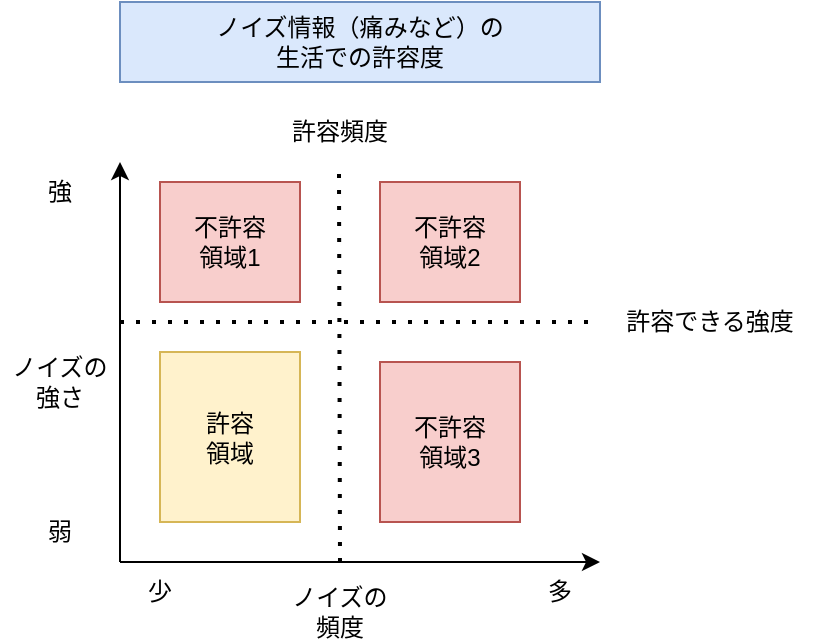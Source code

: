 <mxfile version="26.2.13">
  <diagram name="ページ1" id="RpITyPnH6v7Kwcnxc_Mu">
    <mxGraphModel dx="455" dy="483" grid="1" gridSize="10" guides="1" tooltips="1" connect="1" arrows="1" fold="1" page="1" pageScale="1" pageWidth="1169" pageHeight="827" math="0" shadow="0">
      <root>
        <mxCell id="0" />
        <mxCell id="1" parent="0" />
        <mxCell id="kWhxdKaCbdwxhYxyVpe_-1" value="" style="endArrow=classic;html=1;rounded=0;" edge="1" parent="1">
          <mxGeometry width="50" height="50" relative="1" as="geometry">
            <mxPoint x="160" y="360" as="sourcePoint" />
            <mxPoint x="160" y="160" as="targetPoint" />
          </mxGeometry>
        </mxCell>
        <mxCell id="kWhxdKaCbdwxhYxyVpe_-2" value="" style="endArrow=classic;html=1;rounded=0;" edge="1" parent="1">
          <mxGeometry width="50" height="50" relative="1" as="geometry">
            <mxPoint x="160" y="360" as="sourcePoint" />
            <mxPoint x="400" y="360" as="targetPoint" />
          </mxGeometry>
        </mxCell>
        <mxCell id="kWhxdKaCbdwxhYxyVpe_-3" value="ノイズ情報（痛みなど）の&lt;div&gt;生活での許容度&lt;/div&gt;" style="text;html=1;align=center;verticalAlign=middle;whiteSpace=wrap;rounded=0;fillColor=#dae8fc;strokeColor=#6c8ebf;" vertex="1" parent="1">
          <mxGeometry x="160" y="80" width="240" height="40" as="geometry" />
        </mxCell>
        <mxCell id="kWhxdKaCbdwxhYxyVpe_-4" value="強" style="text;html=1;align=center;verticalAlign=middle;whiteSpace=wrap;rounded=0;" vertex="1" parent="1">
          <mxGeometry x="110" y="160" width="40" height="30" as="geometry" />
        </mxCell>
        <mxCell id="kWhxdKaCbdwxhYxyVpe_-5" value="弱" style="text;html=1;align=center;verticalAlign=middle;whiteSpace=wrap;rounded=0;" vertex="1" parent="1">
          <mxGeometry x="110" y="330" width="40" height="30" as="geometry" />
        </mxCell>
        <mxCell id="kWhxdKaCbdwxhYxyVpe_-6" value="ノイズの強さ" style="text;html=1;align=center;verticalAlign=middle;whiteSpace=wrap;rounded=0;" vertex="1" parent="1">
          <mxGeometry x="100" y="255" width="60" height="30" as="geometry" />
        </mxCell>
        <mxCell id="kWhxdKaCbdwxhYxyVpe_-7" value="ノイズの頻度" style="text;html=1;align=center;verticalAlign=middle;whiteSpace=wrap;rounded=0;" vertex="1" parent="1">
          <mxGeometry x="240" y="370" width="60" height="30" as="geometry" />
        </mxCell>
        <mxCell id="kWhxdKaCbdwxhYxyVpe_-8" value="" style="endArrow=none;dashed=1;html=1;dashPattern=1 3;strokeWidth=2;rounded=0;" edge="1" parent="1" target="kWhxdKaCbdwxhYxyVpe_-9">
          <mxGeometry width="50" height="50" relative="1" as="geometry">
            <mxPoint x="160" y="240" as="sourcePoint" />
            <mxPoint x="400" y="240" as="targetPoint" />
          </mxGeometry>
        </mxCell>
        <mxCell id="kWhxdKaCbdwxhYxyVpe_-9" value="許容できる強度" style="text;html=1;align=center;verticalAlign=middle;whiteSpace=wrap;rounded=0;" vertex="1" parent="1">
          <mxGeometry x="400" y="225" width="110" height="30" as="geometry" />
        </mxCell>
        <mxCell id="kWhxdKaCbdwxhYxyVpe_-11" value="" style="endArrow=none;dashed=1;html=1;dashPattern=1 3;strokeWidth=2;rounded=0;" edge="1" parent="1">
          <mxGeometry width="50" height="50" relative="1" as="geometry">
            <mxPoint x="270" y="360" as="sourcePoint" />
            <mxPoint x="269.5" y="165" as="targetPoint" />
          </mxGeometry>
        </mxCell>
        <mxCell id="kWhxdKaCbdwxhYxyVpe_-12" value="多" style="text;html=1;align=center;verticalAlign=middle;whiteSpace=wrap;rounded=0;" vertex="1" parent="1">
          <mxGeometry x="360" y="360" width="40" height="30" as="geometry" />
        </mxCell>
        <mxCell id="kWhxdKaCbdwxhYxyVpe_-13" value="少" style="text;html=1;align=center;verticalAlign=middle;whiteSpace=wrap;rounded=0;" vertex="1" parent="1">
          <mxGeometry x="160" y="360" width="40" height="30" as="geometry" />
        </mxCell>
        <mxCell id="kWhxdKaCbdwxhYxyVpe_-14" value="許容頻度" style="text;html=1;align=center;verticalAlign=middle;whiteSpace=wrap;rounded=0;" vertex="1" parent="1">
          <mxGeometry x="240" y="130" width="60" height="30" as="geometry" />
        </mxCell>
        <mxCell id="kWhxdKaCbdwxhYxyVpe_-15" value="許容&lt;div&gt;領域&lt;/div&gt;" style="text;html=1;align=center;verticalAlign=middle;whiteSpace=wrap;rounded=0;fillColor=#fff2cc;strokeColor=#d6b656;" vertex="1" parent="1">
          <mxGeometry x="180" y="255" width="70" height="85" as="geometry" />
        </mxCell>
        <mxCell id="kWhxdKaCbdwxhYxyVpe_-17" value="不許容&lt;div&gt;領域1&lt;/div&gt;" style="text;html=1;align=center;verticalAlign=middle;whiteSpace=wrap;rounded=0;fillColor=#f8cecc;strokeColor=#b85450;" vertex="1" parent="1">
          <mxGeometry x="180" y="170" width="70" height="60" as="geometry" />
        </mxCell>
        <mxCell id="kWhxdKaCbdwxhYxyVpe_-18" value="不許容&lt;div&gt;領域2&lt;/div&gt;" style="text;html=1;align=center;verticalAlign=middle;whiteSpace=wrap;rounded=0;fillColor=#f8cecc;strokeColor=#b85450;" vertex="1" parent="1">
          <mxGeometry x="290" y="170" width="70" height="60" as="geometry" />
        </mxCell>
        <mxCell id="kWhxdKaCbdwxhYxyVpe_-19" value="不許容&lt;div&gt;領域3&lt;/div&gt;" style="text;html=1;align=center;verticalAlign=middle;whiteSpace=wrap;rounded=0;fillColor=#f8cecc;strokeColor=#b85450;" vertex="1" parent="1">
          <mxGeometry x="290" y="260" width="70" height="80" as="geometry" />
        </mxCell>
      </root>
    </mxGraphModel>
  </diagram>
</mxfile>
